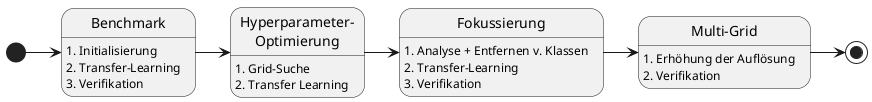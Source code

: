 @startuml
skinparam monochrome true

state "Benchmark" as Phase1
state "Hyperparameter-\nOptimierung" as Phase2
state "Fokussierung" as Phase3
state "Multi-Grid" as Phase4

[*] -> Phase1
Phase1 -> Phase2
Phase2 -> Phase3
Phase3 -> Phase4
Phase4 -> [*]

Phase1 : 1. Initialisierung
Phase1 : 2. Transfer-Learning
Phase1 : 3. Verifikation
Phase2 : 1. Grid-Suche
Phase2 : 2. Transfer Learning
Phase3 : 1. Analyse + Entfernen v. Klassen
Phase3 : 2. Transfer-Learning
Phase3 : 3. Verifikation
Phase4 : 1. Erhöhung der Auflösung
Phase4 : 2. Verifikation


@enduml